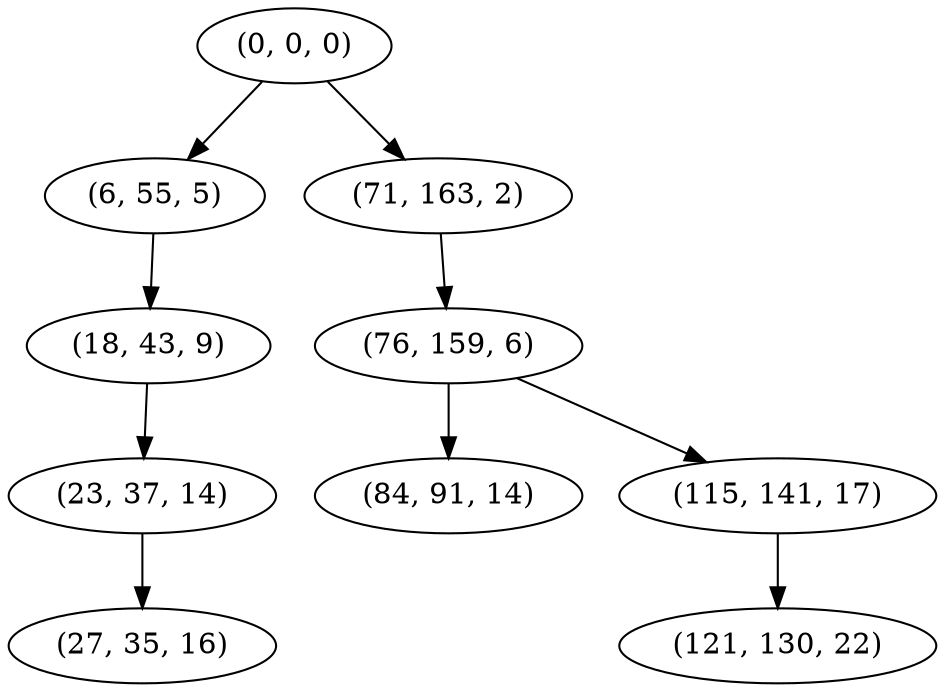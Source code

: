 digraph tree {
    "(0, 0, 0)";
    "(6, 55, 5)";
    "(18, 43, 9)";
    "(23, 37, 14)";
    "(27, 35, 16)";
    "(71, 163, 2)";
    "(76, 159, 6)";
    "(84, 91, 14)";
    "(115, 141, 17)";
    "(121, 130, 22)";
    "(0, 0, 0)" -> "(6, 55, 5)";
    "(0, 0, 0)" -> "(71, 163, 2)";
    "(6, 55, 5)" -> "(18, 43, 9)";
    "(18, 43, 9)" -> "(23, 37, 14)";
    "(23, 37, 14)" -> "(27, 35, 16)";
    "(71, 163, 2)" -> "(76, 159, 6)";
    "(76, 159, 6)" -> "(84, 91, 14)";
    "(76, 159, 6)" -> "(115, 141, 17)";
    "(115, 141, 17)" -> "(121, 130, 22)";
}
